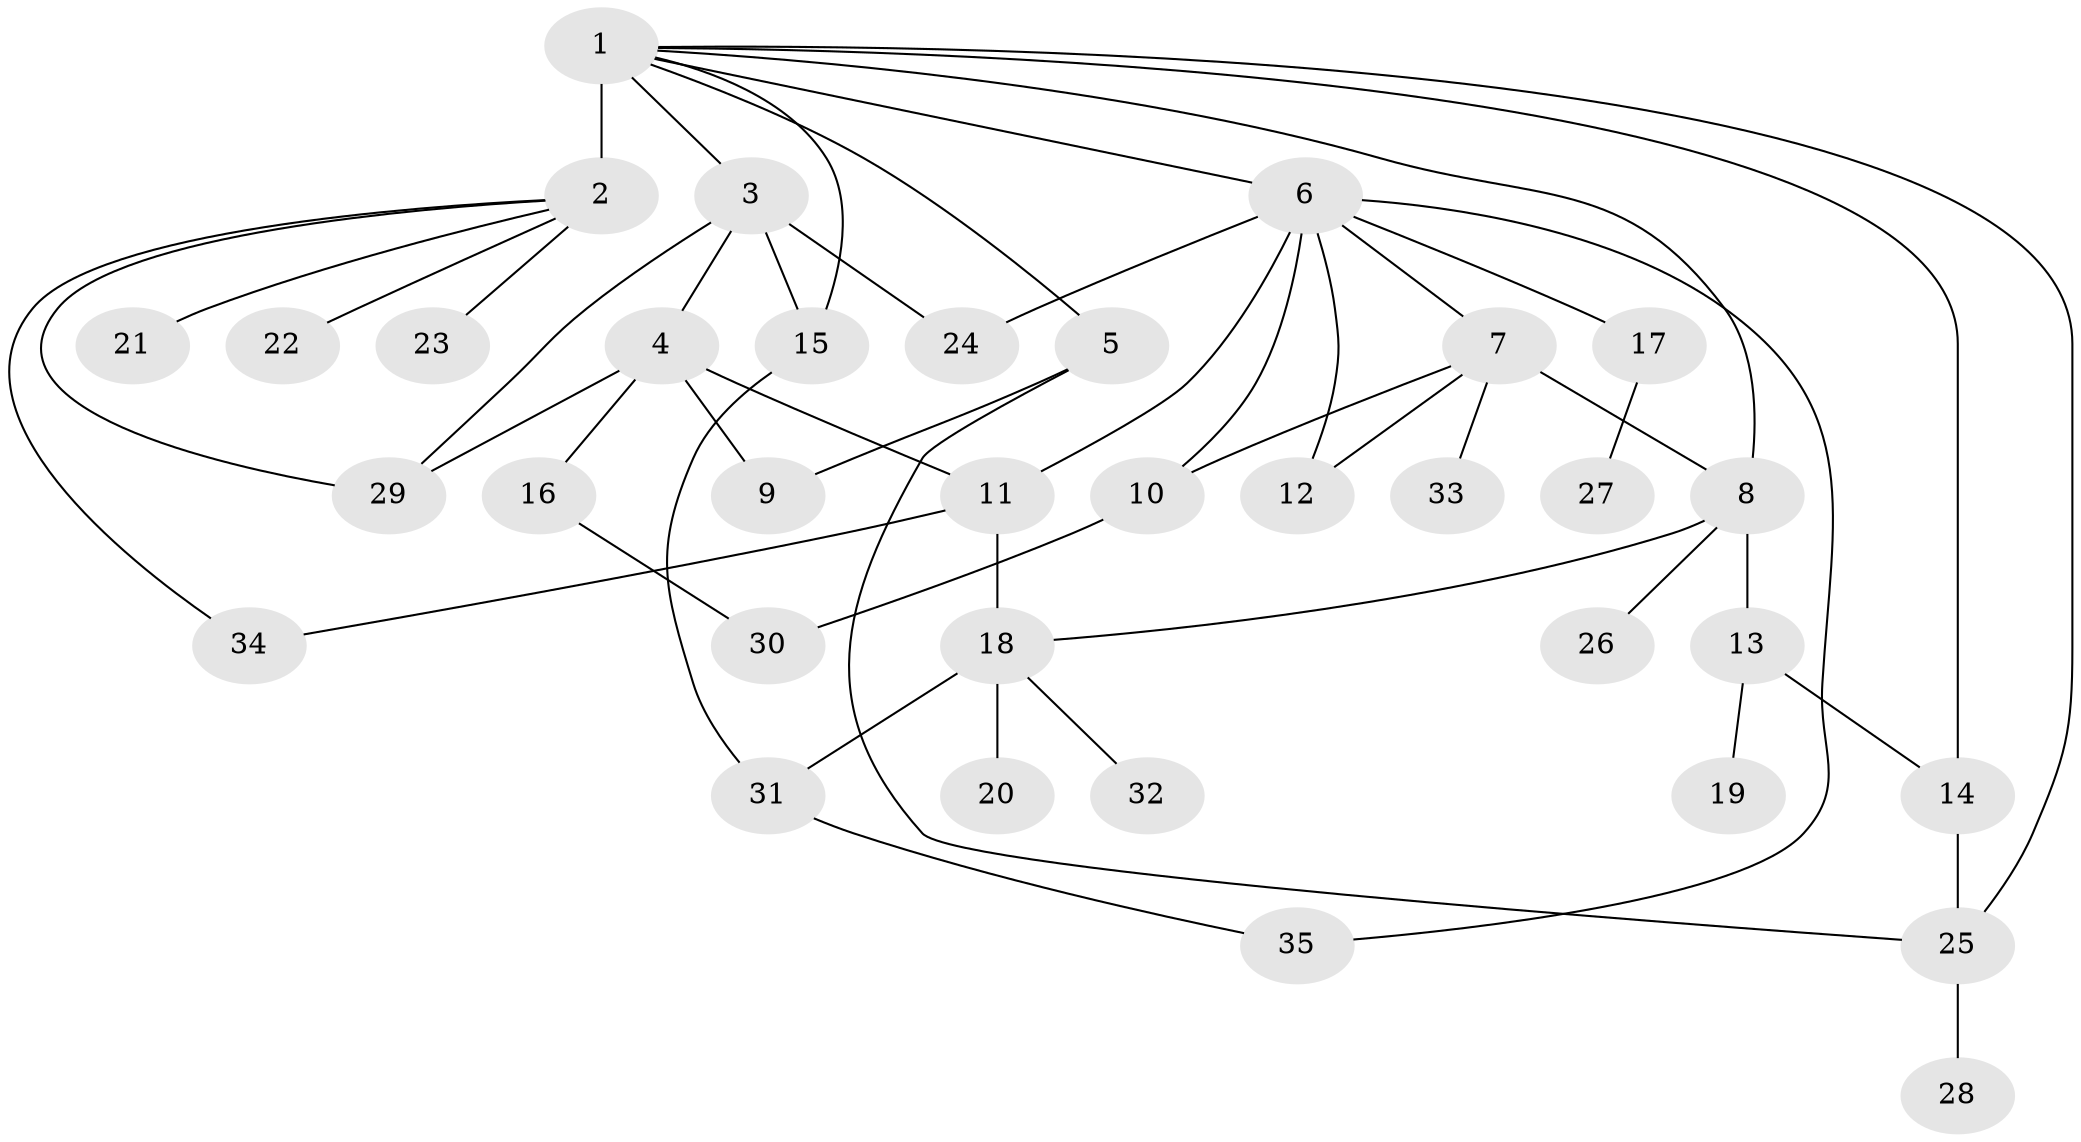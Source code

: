 // original degree distribution, {21: 0.014285714285714285, 1: 0.5142857142857142, 6: 0.05714285714285714, 10: 0.02857142857142857, 4: 0.04285714285714286, 2: 0.18571428571428572, 3: 0.1, 5: 0.04285714285714286, 7: 0.014285714285714285}
// Generated by graph-tools (version 1.1) at 2025/35/03/09/25 02:35:41]
// undirected, 35 vertices, 51 edges
graph export_dot {
graph [start="1"]
  node [color=gray90,style=filled];
  1;
  2;
  3;
  4;
  5;
  6;
  7;
  8;
  9;
  10;
  11;
  12;
  13;
  14;
  15;
  16;
  17;
  18;
  19;
  20;
  21;
  22;
  23;
  24;
  25;
  26;
  27;
  28;
  29;
  30;
  31;
  32;
  33;
  34;
  35;
  1 -- 2 [weight=11.0];
  1 -- 3 [weight=1.0];
  1 -- 5 [weight=1.0];
  1 -- 6 [weight=1.0];
  1 -- 8 [weight=1.0];
  1 -- 14 [weight=2.0];
  1 -- 15 [weight=1.0];
  1 -- 25 [weight=1.0];
  2 -- 21 [weight=1.0];
  2 -- 22 [weight=1.0];
  2 -- 23 [weight=1.0];
  2 -- 29 [weight=1.0];
  2 -- 34 [weight=1.0];
  3 -- 4 [weight=1.0];
  3 -- 15 [weight=1.0];
  3 -- 24 [weight=1.0];
  3 -- 29 [weight=1.0];
  4 -- 9 [weight=5.0];
  4 -- 11 [weight=1.0];
  4 -- 16 [weight=1.0];
  4 -- 29 [weight=1.0];
  5 -- 9 [weight=1.0];
  5 -- 25 [weight=1.0];
  6 -- 7 [weight=1.0];
  6 -- 10 [weight=1.0];
  6 -- 11 [weight=2.0];
  6 -- 12 [weight=1.0];
  6 -- 17 [weight=1.0];
  6 -- 24 [weight=1.0];
  6 -- 35 [weight=1.0];
  7 -- 8 [weight=1.0];
  7 -- 10 [weight=1.0];
  7 -- 12 [weight=1.0];
  7 -- 33 [weight=1.0];
  8 -- 13 [weight=1.0];
  8 -- 18 [weight=1.0];
  8 -- 26 [weight=1.0];
  10 -- 30 [weight=1.0];
  11 -- 18 [weight=1.0];
  11 -- 34 [weight=1.0];
  13 -- 14 [weight=1.0];
  13 -- 19 [weight=1.0];
  14 -- 25 [weight=1.0];
  15 -- 31 [weight=1.0];
  16 -- 30 [weight=1.0];
  17 -- 27 [weight=1.0];
  18 -- 20 [weight=1.0];
  18 -- 31 [weight=1.0];
  18 -- 32 [weight=1.0];
  25 -- 28 [weight=1.0];
  31 -- 35 [weight=1.0];
}
